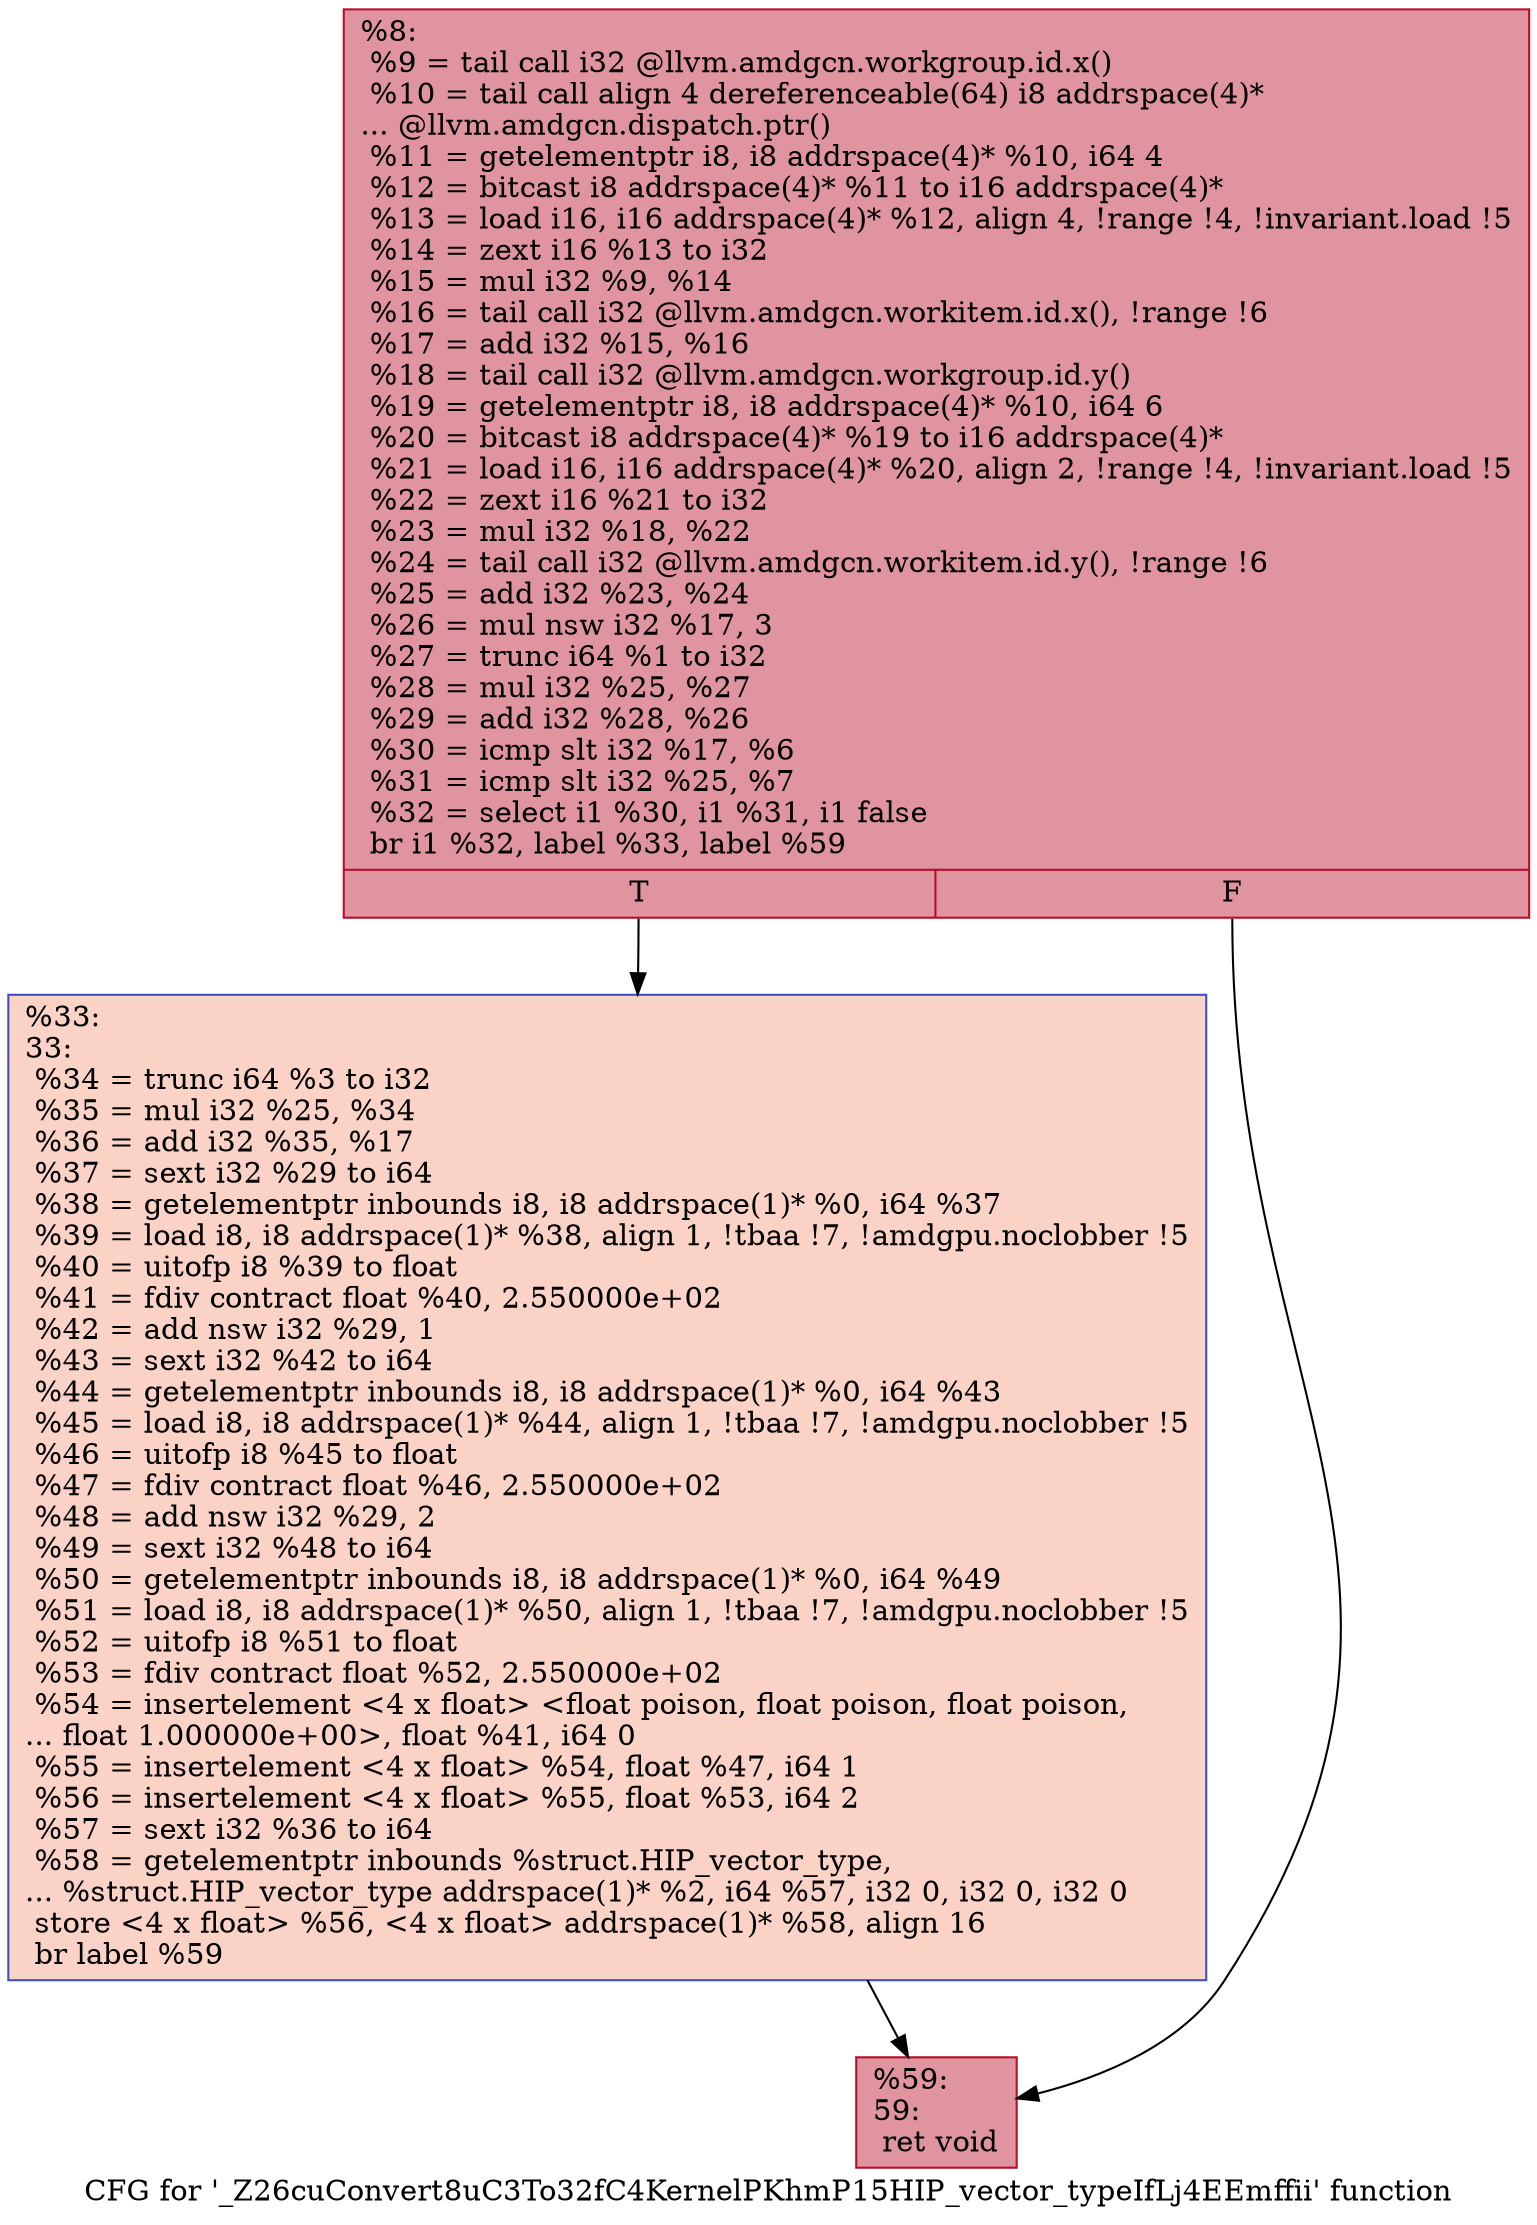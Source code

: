 digraph "CFG for '_Z26cuConvert8uC3To32fC4KernelPKhmP15HIP_vector_typeIfLj4EEmffii' function" {
	label="CFG for '_Z26cuConvert8uC3To32fC4KernelPKhmP15HIP_vector_typeIfLj4EEmffii' function";

	Node0x51f6210 [shape=record,color="#b70d28ff", style=filled, fillcolor="#b70d2870",label="{%8:\l  %9 = tail call i32 @llvm.amdgcn.workgroup.id.x()\l  %10 = tail call align 4 dereferenceable(64) i8 addrspace(4)*\l... @llvm.amdgcn.dispatch.ptr()\l  %11 = getelementptr i8, i8 addrspace(4)* %10, i64 4\l  %12 = bitcast i8 addrspace(4)* %11 to i16 addrspace(4)*\l  %13 = load i16, i16 addrspace(4)* %12, align 4, !range !4, !invariant.load !5\l  %14 = zext i16 %13 to i32\l  %15 = mul i32 %9, %14\l  %16 = tail call i32 @llvm.amdgcn.workitem.id.x(), !range !6\l  %17 = add i32 %15, %16\l  %18 = tail call i32 @llvm.amdgcn.workgroup.id.y()\l  %19 = getelementptr i8, i8 addrspace(4)* %10, i64 6\l  %20 = bitcast i8 addrspace(4)* %19 to i16 addrspace(4)*\l  %21 = load i16, i16 addrspace(4)* %20, align 2, !range !4, !invariant.load !5\l  %22 = zext i16 %21 to i32\l  %23 = mul i32 %18, %22\l  %24 = tail call i32 @llvm.amdgcn.workitem.id.y(), !range !6\l  %25 = add i32 %23, %24\l  %26 = mul nsw i32 %17, 3\l  %27 = trunc i64 %1 to i32\l  %28 = mul i32 %25, %27\l  %29 = add i32 %28, %26\l  %30 = icmp slt i32 %17, %6\l  %31 = icmp slt i32 %25, %7\l  %32 = select i1 %30, i1 %31, i1 false\l  br i1 %32, label %33, label %59\l|{<s0>T|<s1>F}}"];
	Node0x51f6210:s0 -> Node0x51f7f80;
	Node0x51f6210:s1 -> Node0x51f8010;
	Node0x51f7f80 [shape=record,color="#3d50c3ff", style=filled, fillcolor="#f59c7d70",label="{%33:\l33:                                               \l  %34 = trunc i64 %3 to i32\l  %35 = mul i32 %25, %34\l  %36 = add i32 %35, %17\l  %37 = sext i32 %29 to i64\l  %38 = getelementptr inbounds i8, i8 addrspace(1)* %0, i64 %37\l  %39 = load i8, i8 addrspace(1)* %38, align 1, !tbaa !7, !amdgpu.noclobber !5\l  %40 = uitofp i8 %39 to float\l  %41 = fdiv contract float %40, 2.550000e+02\l  %42 = add nsw i32 %29, 1\l  %43 = sext i32 %42 to i64\l  %44 = getelementptr inbounds i8, i8 addrspace(1)* %0, i64 %43\l  %45 = load i8, i8 addrspace(1)* %44, align 1, !tbaa !7, !amdgpu.noclobber !5\l  %46 = uitofp i8 %45 to float\l  %47 = fdiv contract float %46, 2.550000e+02\l  %48 = add nsw i32 %29, 2\l  %49 = sext i32 %48 to i64\l  %50 = getelementptr inbounds i8, i8 addrspace(1)* %0, i64 %49\l  %51 = load i8, i8 addrspace(1)* %50, align 1, !tbaa !7, !amdgpu.noclobber !5\l  %52 = uitofp i8 %51 to float\l  %53 = fdiv contract float %52, 2.550000e+02\l  %54 = insertelement \<4 x float\> \<float poison, float poison, float poison,\l... float 1.000000e+00\>, float %41, i64 0\l  %55 = insertelement \<4 x float\> %54, float %47, i64 1\l  %56 = insertelement \<4 x float\> %55, float %53, i64 2\l  %57 = sext i32 %36 to i64\l  %58 = getelementptr inbounds %struct.HIP_vector_type,\l... %struct.HIP_vector_type addrspace(1)* %2, i64 %57, i32 0, i32 0, i32 0\l  store \<4 x float\> %56, \<4 x float\> addrspace(1)* %58, align 16\l  br label %59\l}"];
	Node0x51f7f80 -> Node0x51f8010;
	Node0x51f8010 [shape=record,color="#b70d28ff", style=filled, fillcolor="#b70d2870",label="{%59:\l59:                                               \l  ret void\l}"];
}
